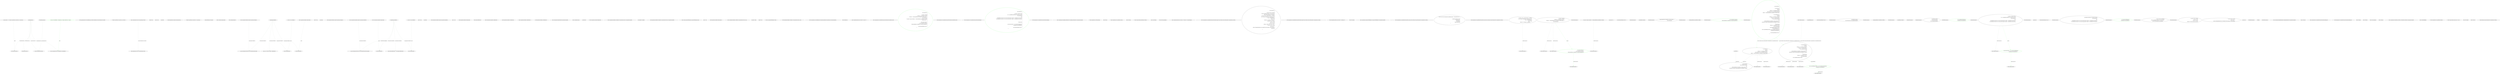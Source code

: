 digraph  {
m1_3 [cluster="CommandLine.Tests.CultureInfoExtensions.MakeCultureHandlers(System.Globalization.CultureInfo)", file="SentenceBuilder.cs", label="Action resetter = () => Thread.CurrentThread.CurrentCulture = currentCulutre", span="26-26"];
m1_4 [cluster="CommandLine.Tests.CultureInfoExtensions.MakeCultureHandlers(System.Globalization.CultureInfo)", color=green, community=0, file="SentenceBuilder.cs", label="return new CultureHandlers { ChangeCulture = changer, ResetCulture = resetter };", prediction=0, span="28-28"];
m1_5 [cluster="CommandLine.Tests.CultureInfoExtensions.MakeCultureHandlers(System.Globalization.CultureInfo)", file="SentenceBuilder.cs", label="Exit CommandLine.Tests.CultureInfoExtensions.MakeCultureHandlers(System.Globalization.CultureInfo)", span="20-20"];
m1_6 [cluster="CommandLine.Tests.CultureHandlers.CultureHandlers()", file="SentenceBuilder.cs", label="Entry CommandLine.Tests.CultureHandlers.CultureHandlers()", span="12-12"];
m1_7 [cluster="lambda expression", file="SentenceBuilder.cs", label="Entry lambda expression", span="24-24"];
m1_8 [cluster="lambda expression", file="SentenceBuilder.cs", label="Thread.CurrentThread.CurrentCulture = newCulture", span="24-24"];
m1_0 [cluster="CommandLine.Error.Error(CommandLine.ErrorType)", file="SentenceBuilder.cs", label="Entry CommandLine.Error.Error(CommandLine.ErrorType)", span="65-65"];
m1_1 [cluster="CommandLine.Error.Error(CommandLine.ErrorType)", file="SentenceBuilder.cs", label="this.tag = tag", span="67-67"];
m1_2 [cluster="CommandLine.Error.Error(CommandLine.ErrorType)", file="SentenceBuilder.cs", label="Exit CommandLine.Error.Error(CommandLine.ErrorType)", span="65-65"];
m1_9 [cluster="lambda expression", file="SentenceBuilder.cs", label="Exit lambda expression", span="24-24"];
m1_15 [cluster="CommandLine.Error.Equals(CommandLine.Error)", file="SentenceBuilder.cs", label="other == null", span="110-110"];
m1_17 [cluster="CommandLine.Error.Equals(CommandLine.Error)", file="SentenceBuilder.cs", label="return this.Tag.Equals(other.Tag);", span="115-115"];
m1_16 [cluster="CommandLine.Error.Equals(CommandLine.Error)", file="SentenceBuilder.cs", label="return false;", span="112-112"];
m1_18 [cluster="CommandLine.Error.Equals(CommandLine.Error)", file="SentenceBuilder.cs", label="Exit CommandLine.Error.Equals(CommandLine.Error)", span="108-108"];
m1_11 [cluster="lambda expression", file="SentenceBuilder.cs", label="Thread.CurrentThread.CurrentCulture = currentCulutre", span="26-26"];
m1_12 [cluster="lambda expression", file="SentenceBuilder.cs", label="Exit lambda expression", span="26-26"];
m1_13 [cluster="CommandLine.Error.GetHashCode()", file="SentenceBuilder.cs", label="System.Globalization.CultureInfo", span=""];
m1_19 [cluster="System.Enum.Equals(object)", file="SentenceBuilder.cs", label="Entry System.Enum.Equals(object)", span="0-0"];
m1_10 [cluster="object.Equals(object)", file="SentenceBuilder.cs", label="Entry object.Equals(object)", span="0-0"];
m1_32 [cluster="CommandLine.TokenError.Equals(CommandLine.TokenError)", file="SentenceBuilder.cs", label="Entry CommandLine.TokenError.Equals(CommandLine.TokenError)", span="172-172"];
m1_37 [cluster="CommandLine.TokenError.Equals(CommandLine.TokenError)", file="SentenceBuilder.cs", label="other == null", span="174-174"];
m1_39 [cluster="CommandLine.TokenError.Equals(CommandLine.TokenError)", file="SentenceBuilder.cs", label="return this.Tag.Equals(other.Tag) && this.Token.Equals(other.Token);", span="179-179"];
m1_38 [cluster="CommandLine.TokenError.Equals(CommandLine.TokenError)", file="SentenceBuilder.cs", label="return false;", span="176-176"];
m1_40 [cluster="CommandLine.TokenError.Equals(CommandLine.TokenError)", file="SentenceBuilder.cs", label="Exit CommandLine.TokenError.Equals(CommandLine.TokenError)", span="172-172"];
m1_53 [cluster="CommandLine.NamedError.Equals(CommandLine.NamedError)", file="SentenceBuilder.cs", label="Entry CommandLine.NamedError.Equals(CommandLine.NamedError)", span="245-245"];
m1_58 [cluster="CommandLine.NamedError.Equals(CommandLine.NamedError)", file="SentenceBuilder.cs", label="other == null", span="247-247"];
m1_60 [cluster="CommandLine.NamedError.Equals(CommandLine.NamedError)", file="SentenceBuilder.cs", label="return this.Tag.Equals(other.Tag) && this.NameInfo.Equals(other.NameInfo);", span="252-252"];
m1_59 [cluster="CommandLine.NamedError.Equals(CommandLine.NamedError)", file="SentenceBuilder.cs", label="return false;", span="249-249"];
m1_61 [cluster="CommandLine.NamedError.Equals(CommandLine.NamedError)", file="SentenceBuilder.cs", label="Exit CommandLine.NamedError.Equals(CommandLine.NamedError)", span="245-245"];
m1_26 [cluster="CommandLine.TokenError.Equals(object)", file="SentenceBuilder.cs", label="Entry CommandLine.TokenError.Equals(object)", span="147-147"];
m1_30 [cluster="CommandLine.TokenError.Equals(object)", file="SentenceBuilder.cs", label="return base.Equals(obj);", span="155-155"];
m1_27 [cluster="CommandLine.TokenError.Equals(object)", file="SentenceBuilder.cs", label="var other = obj as TokenError", span="149-149"];
m1_28 [cluster="CommandLine.TokenError.Equals(object)", file="SentenceBuilder.cs", label="other != null", span="150-150"];
m1_29 [cluster="CommandLine.TokenError.Equals(object)", file="SentenceBuilder.cs", label="return this.Equals(other);", span="152-152"];
m1_31 [cluster="CommandLine.TokenError.Equals(object)", file="SentenceBuilder.cs", label="Exit CommandLine.TokenError.Equals(object)", span="147-147"];
m1_36 [cluster="object.GetHashCode()", file="SentenceBuilder.cs", label="Entry object.GetHashCode()", span="0-0"];
m1_54 [cluster="CommandLine.NamedError.GetHashCode()", file="SentenceBuilder.cs", label="Entry CommandLine.NamedError.GetHashCode()", span="235-235"];
m1_55 [cluster="CommandLine.NamedError.GetHashCode()", file="SentenceBuilder.cs", label="return this.Tag.GetHashCode() ^ this.NameInfo.GetHashCode();", span="237-237"];
m1_56 [cluster="CommandLine.NamedError.GetHashCode()", file="SentenceBuilder.cs", label="Exit CommandLine.NamedError.GetHashCode()", span="235-235"];
m1_33 [cluster="CommandLine.TokenError.GetHashCode()", file="SentenceBuilder.cs", label="Entry CommandLine.TokenError.GetHashCode()", span="162-162"];
m1_34 [cluster="CommandLine.TokenError.GetHashCode()", file="SentenceBuilder.cs", label="return new { this.Tag, this.Token }.GetHashCode();", span="164-164"];
m1_35 [cluster="CommandLine.TokenError.GetHashCode()", file="SentenceBuilder.cs", label="Exit CommandLine.TokenError.GetHashCode()", span="162-162"];
m1_62 [cluster="CommandLine.NameInfo.Equals(CommandLine.NameInfo)", file="SentenceBuilder.cs", label="Entry CommandLine.NameInfo.Equals(CommandLine.NameInfo)", span="108-108"];
m1_41 [cluster="string.Equals(string)", file="SentenceBuilder.cs", label="Entry string.Equals(string)", span="0-0"];
m1_14 [cluster="System.Enum.GetHashCode()", file="SentenceBuilder.cs", label=currentCulutre, span=""];
m1_57 [cluster="CommandLine.NameInfo.GetHashCode()", file="SentenceBuilder.cs", label="Entry CommandLine.NameInfo.GetHashCode()", span="98-98"];
m1_44 [cluster="CommandLine.NamedError.NamedError(CommandLine.ErrorType, CommandLine.NameInfo)", file="SentenceBuilder.cs", label="Entry CommandLine.NamedError.NamedError(CommandLine.ErrorType, CommandLine.NameInfo)", span="201-201"];
m1_45 [cluster="CommandLine.NamedError.NamedError(CommandLine.ErrorType, CommandLine.NameInfo)", file="SentenceBuilder.cs", label="this.nameInfo = nameInfo", span="204-204"];
m1_46 [cluster="CommandLine.NamedError.NamedError(CommandLine.ErrorType, CommandLine.NameInfo)", file="SentenceBuilder.cs", label="Exit CommandLine.NamedError.NamedError(CommandLine.ErrorType, CommandLine.NameInfo)", span="201-201"];
m1_25 [cluster="System.ArgumentNullException.ArgumentNullException(string)", file="SentenceBuilder.cs", label="Entry System.ArgumentNullException.ArgumentNullException(string)", span="0-0"];
m1_47 [cluster="CommandLine.NamedError.Equals(object)", file="SentenceBuilder.cs", label="Entry CommandLine.NamedError.Equals(object)", span="220-220"];
m1_51 [cluster="CommandLine.NamedError.Equals(object)", file="SentenceBuilder.cs", label="return base.Equals(obj);", span="228-228"];
m1_48 [cluster="CommandLine.NamedError.Equals(object)", file="SentenceBuilder.cs", label="var other = obj as NamedError", span="222-222"];
m1_49 [cluster="CommandLine.NamedError.Equals(object)", file="SentenceBuilder.cs", label="other != null", span="223-223"];
m1_50 [cluster="CommandLine.NamedError.Equals(object)", file="SentenceBuilder.cs", label="return this.Equals(other);", span="225-225"];
m1_52 [cluster="CommandLine.NamedError.Equals(object)", file="SentenceBuilder.cs", label="Exit CommandLine.NamedError.Equals(object)", span="220-220"];
m1_20 [cluster="CommandLine.TokenError.TokenError(CommandLine.ErrorType, string)", file="SentenceBuilder.cs", label="Entry CommandLine.TokenError.TokenError(CommandLine.ErrorType, string)", span="126-126"];
m1_23 [cluster="CommandLine.TokenError.TokenError(CommandLine.ErrorType, string)", file="SentenceBuilder.cs", label="this.token = token", span="131-131"];
m1_21 [cluster="CommandLine.TokenError.TokenError(CommandLine.ErrorType, string)", file="SentenceBuilder.cs", label="token == null", span="129-129"];
m1_22 [cluster="CommandLine.TokenError.TokenError(CommandLine.ErrorType, string)", file="SentenceBuilder.cs", label="throw new ArgumentNullException(''token'');", span="129-129"];
m1_24 [cluster="CommandLine.TokenError.TokenError(CommandLine.ErrorType, string)", file="SentenceBuilder.cs", label="Exit CommandLine.TokenError.TokenError(CommandLine.ErrorType, string)", span="126-126"];
m1_86 [file="SentenceBuilder.cs", label="CommandLine.Error", span=""];
m1_87 [file="SentenceBuilder.cs", label="CommandLine.TokenError", span=""];
m1_88 [file="SentenceBuilder.cs", label="CommandLine.NamedError", span=""];
m3_37 [cluster="CommandLine.Core.NameExtensions.FromOptionSpecification(CommandLine.Core.OptionSpecification)", file="SpecificationPropertyRules.cs", label="Entry CommandLine.Core.NameExtensions.FromOptionSpecification(CommandLine.Core.OptionSpecification)", span="15-15"];
m3_103 [cluster="NameInfo.cstr", file="SpecificationPropertyRules.cs", label="Entry NameInfo.cstr", span=""];
m3_53 [cluster="CommandLine.Infrastructure.Maybe<T>.IsJust<T>()", file="SpecificationPropertyRules.cs", label="Entry CommandLine.Infrastructure.Maybe<T>.IsJust<T>()", span="149-149"];
m3_4 [cluster="CommandLine.Core.SpecificationPropertyRules.EnforceMutuallyExclusiveSet()", file="SpecificationPropertyRules.cs", label="Entry CommandLine.Core.SpecificationPropertyRules.EnforceMutuallyExclusiveSet()", span="24-24"];
m3_8 [cluster="CommandLine.Core.SpecificationPropertyRules.EnforceMutuallyExclusiveSet()", color=green, community=0, file="SpecificationPropertyRules.cs", label="return specProps =>\r\n                {\r\n                    var options = specProps\r\n                            .Where(sp => sp.Specification.IsOption())\r\n                            .Where(sp => ((OptionSpecification)sp.Specification).SetName.Length > 0\r\n                                   && sp.Value.IsJust());\r\n                    var groups = options.GroupBy(g => ((OptionSpecification)g.Specification).SetName);\r\n                    if (groups.Count() > 1)\r\n                    {\r\n                        return options.Select(s =>\r\n                            new MutuallyExclusiveSetError(\r\n                                ((OptionSpecification)s.Specification).FromOptionSpecification()));\r\n                    }\r\n                    return Enumerable.Empty<Error>();\r\n                };", prediction=1, span="26-40"];
m3_9 [cluster="CommandLine.Core.SpecificationPropertyRules.EnforceMutuallyExclusiveSet()", file="SpecificationPropertyRules.cs", label="Exit CommandLine.Core.SpecificationPropertyRules.EnforceMutuallyExclusiveSet()", span="24-24"];
m3_6 [cluster="CommandLine.Core.SpecificationPropertyRules.EnforceRange()", file="SpecificationPropertyRules.cs", label="Entry CommandLine.Core.SpecificationPropertyRules.EnforceRange()", span="74-74"];
m3_75 [cluster="CommandLine.Core.SpecificationPropertyRules.EnforceRange()", color=green, community=0, file="SpecificationPropertyRules.cs", label="return specProps =>\r\n                {\r\n                    var options = specProps.Where(\r\n                        sp => sp.Specification.TargetType == TargetType.Sequence\r\n                        && sp.Value.IsJust()\r\n                        && (\r\n                            (sp.Specification.Min.IsJust() && ((Array)sp.Value.FromJust()).Length < sp.Specification.Min.FromJust())\r\n                            || (sp.Specification.Max.IsJust() && ((Array)sp.Value.FromJust()).Length > sp.Specification.Max.FromJust())\r\n                        )\r\n                    );\r\n                    if (options.Any())\r\n                    {\r\n                        return options.Select(s => new SequenceOutOfRangeError(\r\n                            s.Specification.FromSpecification()));\r\n                    }\r\n                    return Enumerable.Empty<Error>();\r\n                };", prediction=2, span="76-92"];
m3_76 [cluster="CommandLine.Core.SpecificationPropertyRules.EnforceRange()", file="SpecificationPropertyRules.cs", label="Exit CommandLine.Core.SpecificationPropertyRules.EnforceRange()", span="74-74"];
m3_73 [cluster="CommandLine.MissingRequiredOptionError.MissingRequiredOptionError(CommandLine.NameInfo)", file="SpecificationPropertyRules.cs", label="Entry CommandLine.MissingRequiredOptionError.MissingRequiredOptionError(CommandLine.NameInfo)", span="291-291"];
m3_107 [cluster="CommandLine.Core.Token.IsName()", file="SpecificationPropertyRules.cs", label="Entry CommandLine.Core.Token.IsName()", span="68-68"];
m3_49 [cluster="Unk.Any", file="SpecificationPropertyRules.cs", label="Entry Unk.Any", span=""];
m3_68 [cluster="CommandLine.Core.Specification.IsValue()", file="SpecificationPropertyRules.cs", label="Entry CommandLine.Core.Specification.IsValue()", span="15-15"];
m3_17 [cluster="Unk.Where", file="SpecificationPropertyRules.cs", label="Entry Unk.Where", span=""];
m3_21 [cluster="System.Linq.Enumerable.Empty<TResult>()", file="SpecificationPropertyRules.cs", label="Entry System.Linq.Enumerable.Empty<TResult>()", span="0-0"];
m3_63 [cluster="Unk.IsNothing", file="SpecificationPropertyRules.cs", label="Entry Unk.IsNothing", span=""];
m3_74 [cluster="Unk.FromSpecification", file="SpecificationPropertyRules.cs", label="Entry Unk.FromSpecification", span=""];
m3_86 [cluster="CommandLine.Infrastructure.Maybe<T>.FromJust<T>(System.Exception)", file="SpecificationPropertyRules.cs", label="Entry CommandLine.Infrastructure.Maybe<T>.FromJust<T>(System.Exception)", span="134-134"];
m3_7 [cluster="CommandLine.Core.SpecificationPropertyRules.EnforceSingle(System.Collections.Generic.IEnumerable<CommandLine.Core.Token>)", file="SpecificationPropertyRules.cs", label="Entry CommandLine.Core.SpecificationPropertyRules.EnforceSingle(System.Collections.Generic.IEnumerable<CommandLine.Core.Token>)", span="95-95"];
m3_91 [cluster="CommandLine.Core.SpecificationPropertyRules.EnforceSingle(System.Collections.Generic.IEnumerable<CommandLine.Core.Token>)", file="SpecificationPropertyRules.cs", label="return specProps =>\r\n                {\r\n                    var specs = from sp in specProps\r\n                                where sp.Specification.IsOption() && sp.Value.IsJust()\r\n                                select (OptionSpecification)sp.Specification;\r\n                    var options = from t in tokens.Where(t => t.IsName())\r\n                                  join o in specs on t.Text equals o.UniqueName() into to\r\n                                  from o in to.DefaultIfEmpty()\r\n                                  where o != null\r\n                                  select new { o.ShortName, o.LongName };\r\n                    var groups = from x in options\r\n                                 group x by x into g\r\n                                 let count = g.Count()\r\n                                 select new { Value = g.Key, Count = count };\r\n                    var errors = from y in groups\r\n                                 where y.Count > 1\r\n                                 select new RepeatedOptionError(new NameInfo(y.Value.ShortName, y.Value.LongName));\r\n                    return errors;\r\n                };", span="97-115"];
m3_92 [cluster="CommandLine.Core.SpecificationPropertyRules.EnforceSingle(System.Collections.Generic.IEnumerable<CommandLine.Core.Token>)", file="SpecificationPropertyRules.cs", label="Exit CommandLine.Core.SpecificationPropertyRules.EnforceSingle(System.Collections.Generic.IEnumerable<CommandLine.Core.Token>)", span="95-95"];
m3_69 [cluster="CommandLine.Infrastructure.Maybe<T>.IsNothing<T>()", file="SpecificationPropertyRules.cs", label="Entry CommandLine.Infrastructure.Maybe<T>.IsNothing<T>()", span="144-144"];
m3_64 [cluster="Unk.Contains", file="SpecificationPropertyRules.cs", label="Entry Unk.Contains", span=""];
m3_90 [cluster="CommandLine.SequenceOutOfRangeError.SequenceOutOfRangeError(CommandLine.NameInfo)", file="SpecificationPropertyRules.cs", label="Entry CommandLine.SequenceOutOfRangeError.SequenceOutOfRangeError(CommandLine.NameInfo)", span="324-324"];
m3_0 [cluster="CommandLine.Core.SpecificationPropertyRules.Lookup(System.Collections.Generic.IEnumerable<CommandLine.Core.Token>)", file="SpecificationPropertyRules.cs", label="Entry CommandLine.Core.SpecificationPropertyRules.Lookup(System.Collections.Generic.IEnumerable<CommandLine.Core.Token>)", span="12-12"];
m3_1 [cluster="CommandLine.Core.SpecificationPropertyRules.Lookup(System.Collections.Generic.IEnumerable<CommandLine.Core.Token>)", file="SpecificationPropertyRules.cs", label="return new List<Func<IEnumerable<SpecificationProperty>, IEnumerable<Error>>>\r\n                {\r\n                    EnforceMutuallyExclusiveSet(),\r\n                    EnforceRequired(),\r\n                    EnforceRange(),\r\n                    EnforceSingle(tokens)\r\n                };", span="15-21"];
m3_2 [cluster="CommandLine.Core.SpecificationPropertyRules.Lookup(System.Collections.Generic.IEnumerable<CommandLine.Core.Token>)", file="SpecificationPropertyRules.cs", label="Exit CommandLine.Core.SpecificationPropertyRules.Lookup(System.Collections.Generic.IEnumerable<CommandLine.Core.Token>)", span="12-12"];
m3_104 [cluster="lambda expression", file="SpecificationPropertyRules.cs", label="Entry lambda expression", span="102-102"];
m3_11 [cluster="lambda expression", file="SpecificationPropertyRules.cs", label="var options = specProps\r\n                            .Where(sp => sp.Specification.IsOption())\r\n                            .Where(sp => ((OptionSpecification)sp.Specification).SetName.Length > 0\r\n                                   && sp.Value.IsJust())", span="28-31"];
m3_10 [cluster="lambda expression", file="SpecificationPropertyRules.cs", label="Entry lambda expression", span="26-40"];
m3_12 [cluster="lambda expression", file="SpecificationPropertyRules.cs", label="var groups = options.GroupBy(g => ((OptionSpecification)g.Specification).SetName)", span="32-32"];
m3_22 [cluster="lambda expression", file="SpecificationPropertyRules.cs", label="Entry lambda expression", span="29-29"];
m3_26 [cluster="lambda expression", file="SpecificationPropertyRules.cs", label="Entry lambda expression", span="30-31"];
m3_14 [cluster="lambda expression", color=green, community=0, file="SpecificationPropertyRules.cs", label="return options.Select(s =>\r\n                            new MutuallyExclusiveSetError(\r\n                                ((OptionSpecification)s.Specification).FromOptionSpecification()));", prediction=3, span="35-37"];
m3_13 [cluster="lambda expression", file="SpecificationPropertyRules.cs", label="groups.Count() > 1", span="33-33"];
m3_30 [cluster="lambda expression", file="SpecificationPropertyRules.cs", label="Entry lambda expression", span="32-32"];
m3_15 [cluster="lambda expression", file="SpecificationPropertyRules.cs", label="return Enumerable.Empty<Error>();", span="39-39"];
m3_16 [cluster="lambda expression", file="SpecificationPropertyRules.cs", label="Exit lambda expression", span="26-40"];
m3_33 [cluster="lambda expression", file="SpecificationPropertyRules.cs", label="Entry lambda expression", span="35-37"];
m3_23 [cluster="lambda expression", file="SpecificationPropertyRules.cs", label="sp.Specification.IsOption()", span="29-29"];
m3_24 [cluster="lambda expression", file="SpecificationPropertyRules.cs", label="Exit lambda expression", span="29-29"];
m3_27 [cluster="lambda expression", file="SpecificationPropertyRules.cs", label="((OptionSpecification)sp.Specification).SetName.Length > 0\r\n                                   && sp.Value.IsJust()", span="30-31"];
m3_28 [cluster="lambda expression", file="SpecificationPropertyRules.cs", label="Exit lambda expression", span="30-31"];
m3_31 [cluster="lambda expression", file="SpecificationPropertyRules.cs", label="((OptionSpecification)g.Specification).SetName", span="32-32"];
m3_32 [cluster="lambda expression", file="SpecificationPropertyRules.cs", label="Exit lambda expression", span="32-32"];
m3_34 [cluster="lambda expression", color=green, community=0, file="SpecificationPropertyRules.cs", label="new MutuallyExclusiveSetError(\r\n                                ((OptionSpecification)s.Specification).FromOptionSpecification())", prediction=4, span="36-37"];
m3_35 [cluster="lambda expression", file="SpecificationPropertyRules.cs", label="Exit lambda expression", span="35-37"];
m3_41 [cluster="lambda expression", file="SpecificationPropertyRules.cs", label="var setsWithTrue =\r\n                    specProps\r\n                        .Where(sp => sp.Specification.IsOption()\r\n                            && sp.Value.IsJust() && sp.Specification.Required)\r\n                        .Select(s => ((OptionSpecification)s.Specification).SetName).ToList()", span="47-51"];
m3_42 [cluster="lambda expression", file="SpecificationPropertyRules.cs", label="var requiredButEmpty =\r\n                    specProps\r\n                        .Where(sp => sp.Specification.IsOption())\r\n                        .Where(sp => sp.Value.IsNothing()\r\n                            && sp.Specification.Required\r\n                            && (\r\n                                ((OptionSpecification)sp.Specification).SetName.Length == 0 ||\r\n                                !setsWithTrue.Contains(((OptionSpecification)sp.Specification).SetName)\r\n                            ))                          \r\n                    .Concat(specProps\r\n                        .Where(sp => sp.Specification.IsValue()\r\n                            && sp.Value.IsNothing()\r\n                            && sp.Specification.Required)).ToList()", span="53-65"];
m3_40 [cluster="lambda expression", file="SpecificationPropertyRules.cs", label="Entry lambda expression", span="45-71"];
m3_50 [cluster="lambda expression", file="SpecificationPropertyRules.cs", label="Entry lambda expression", span="49-50"];
m3_54 [cluster="lambda expression", file="SpecificationPropertyRules.cs", label="Entry lambda expression", span="51-51"];
m3_61 [cluster="lambda expression", file="SpecificationPropertyRules.cs", label="sp.Value.IsNothing()\r\n                            && sp.Specification.Required\r\n                            && (\r\n                                ((OptionSpecification)sp.Specification).SetName.Length == 0 ||\r\n                                !setsWithTrue.Contains(((OptionSpecification)sp.Specification).SetName)\r\n                            )", span="56-61"];
m3_43 [cluster="lambda expression", file="SpecificationPropertyRules.cs", label="requiredButEmpty.Any()", span="66-66"];
m3_57 [cluster="lambda expression", file="SpecificationPropertyRules.cs", label="Entry lambda expression", span="55-55"];
m3_60 [cluster="lambda expression", file="SpecificationPropertyRules.cs", label="Entry lambda expression", span="56-61"];
m3_65 [cluster="lambda expression", file="SpecificationPropertyRules.cs", label="Entry lambda expression", span="63-65"];
m3_44 [cluster="lambda expression", color=green, community=0, file="SpecificationPropertyRules.cs", label="return requiredButEmpty.Select(s =>new MissingRequiredOptionError(\r\n                            s.Specification.FromSpecification()));", prediction=5, span="67-68"];
m3_45 [cluster="lambda expression", file="SpecificationPropertyRules.cs", label="return Enumerable.Empty<Error>();", span="70-70"];
m3_46 [cluster="lambda expression", file="SpecificationPropertyRules.cs", label="Exit lambda expression", span="45-71"];
m3_70 [cluster="lambda expression", file="SpecificationPropertyRules.cs", label="Entry lambda expression", span="67-68"];
m3_51 [cluster="lambda expression", file="SpecificationPropertyRules.cs", label="sp.Specification.IsOption()\r\n                            && sp.Value.IsJust() && sp.Specification.Required", span="49-50"];
m3_52 [cluster="lambda expression", file="SpecificationPropertyRules.cs", label="Exit lambda expression", span="49-50"];
m3_55 [cluster="lambda expression", file="SpecificationPropertyRules.cs", label="((OptionSpecification)s.Specification).SetName", span="51-51"];
m3_56 [cluster="lambda expression", file="SpecificationPropertyRules.cs", label="Exit lambda expression", span="51-51"];
m3_58 [cluster="lambda expression", file="SpecificationPropertyRules.cs", label="sp.Specification.IsOption()", span="55-55"];
m3_59 [cluster="lambda expression", file="SpecificationPropertyRules.cs", label="Exit lambda expression", span="55-55"];
m3_62 [cluster="lambda expression", file="SpecificationPropertyRules.cs", label="Exit lambda expression", span="56-61"];
m3_66 [cluster="lambda expression", file="SpecificationPropertyRules.cs", label="sp.Specification.IsValue()\r\n                            && sp.Value.IsNothing()\r\n                            && sp.Specification.Required", span="63-65"];
m3_67 [cluster="lambda expression", file="SpecificationPropertyRules.cs", label="Exit lambda expression", span="63-65"];
m3_71 [cluster="lambda expression", color=green, community=0, file="SpecificationPropertyRules.cs", label="new MissingRequiredOptionError(\r\n                            s.Specification.FromSpecification())", prediction=6, span="67-68"];
m3_72 [cluster="lambda expression", file="SpecificationPropertyRules.cs", label="Exit lambda expression", span="67-68"];
m3_78 [cluster="lambda expression", file="SpecificationPropertyRules.cs", label="var options = specProps.Where(\r\n                        sp => sp.Specification.TargetType == TargetType.Sequence\r\n                        && sp.Value.IsJust()\r\n                        && (\r\n                            (sp.Specification.Min.IsJust() && ((Array)sp.Value.FromJust()).Length < sp.Specification.Min.FromJust())\r\n                            || (sp.Specification.Max.IsJust() && ((Array)sp.Value.FromJust()).Length > sp.Specification.Max.FromJust())\r\n                        )\r\n                    )", span="78-85"];
m3_77 [cluster="lambda expression", file="SpecificationPropertyRules.cs", label="Entry lambda expression", span="76-92"];
m3_79 [cluster="lambda expression", file="SpecificationPropertyRules.cs", label="options.Any()", span="86-86"];
m3_83 [cluster="lambda expression", file="SpecificationPropertyRules.cs", label="Entry lambda expression", span="79-84"];
m3_80 [cluster="lambda expression", color=green, community=0, file="SpecificationPropertyRules.cs", label="return options.Select(s => new SequenceOutOfRangeError(\r\n                            s.Specification.FromSpecification()));", prediction=7, span="88-89"];
m3_81 [cluster="lambda expression", file="SpecificationPropertyRules.cs", label="return Enumerable.Empty<Error>();", span="91-91"];
m3_82 [cluster="lambda expression", file="SpecificationPropertyRules.cs", label="Exit lambda expression", span="76-92"];
m3_87 [cluster="lambda expression", file="SpecificationPropertyRules.cs", label="Entry lambda expression", span="88-89"];
m3_84 [cluster="lambda expression", file="SpecificationPropertyRules.cs", label="sp.Specification.TargetType == TargetType.Sequence\r\n                        && sp.Value.IsJust()\r\n                        && (\r\n                            (sp.Specification.Min.IsJust() && ((Array)sp.Value.FromJust()).Length < sp.Specification.Min.FromJust())\r\n                            || (sp.Specification.Max.IsJust() && ((Array)sp.Value.FromJust()).Length > sp.Specification.Max.FromJust())\r\n                        )", span="79-84"];
m3_85 [cluster="lambda expression", file="SpecificationPropertyRules.cs", label="Exit lambda expression", span="79-84"];
m3_88 [cluster="lambda expression", color=green, community=0, file="SpecificationPropertyRules.cs", label="new SequenceOutOfRangeError(\r\n                            s.Specification.FromSpecification())", prediction=8, span="88-89"];
m3_89 [cluster="lambda expression", file="SpecificationPropertyRules.cs", label="Exit lambda expression", span="88-89"];
m3_95 [cluster="lambda expression", file="SpecificationPropertyRules.cs", label="var options = from t in tokens.Where(t => t.IsName())\r\n                                  join o in specs on t.Text equals o.UniqueName() into to\r\n                                  from o in to.DefaultIfEmpty()\r\n                                  where o != null\r\n                                  select new { o.ShortName, o.LongName }", span="102-106"];
m3_94 [cluster="lambda expression", file="SpecificationPropertyRules.cs", label="var specs = from sp in specProps\r\n                                where sp.Specification.IsOption() && sp.Value.IsJust()\r\n                                select (OptionSpecification)sp.Specification", span="99-101"];
m3_93 [cluster="lambda expression", file="SpecificationPropertyRules.cs", label="Entry lambda expression", span="97-115"];
m3_96 [cluster="lambda expression", file="SpecificationPropertyRules.cs", label="var groups = from x in options\r\n                                 group x by x into g\r\n                                 let count = g.Count()\r\n                                 select new { Value = g.Key, Count = count }", span="107-110"];
m3_97 [cluster="lambda expression", file="SpecificationPropertyRules.cs", label="var errors = from y in groups\r\n                                 where y.Count > 1\r\n                                 select new RepeatedOptionError(new NameInfo(y.Value.ShortName, y.Value.LongName))", span="111-113"];
m3_98 [cluster="lambda expression", file="SpecificationPropertyRules.cs", label="return errors;", span="114-114"];
m3_99 [cluster="lambda expression", file="SpecificationPropertyRules.cs", label="Exit lambda expression", span="97-115"];
m3_105 [cluster="lambda expression", file="SpecificationPropertyRules.cs", label="t.IsName()", span="102-102"];
m3_106 [cluster="lambda expression", file="SpecificationPropertyRules.cs", label="Exit lambda expression", span="102-102"];
m3_102 [cluster="CommandLine.RepeatedOptionError.RepeatedOptionError(CommandLine.NameInfo)", file="SpecificationPropertyRules.cs", label="Entry CommandLine.RepeatedOptionError.RepeatedOptionError(CommandLine.NameInfo)", span="335-335"];
m3_48 [cluster="Unk.Concat", file="SpecificationPropertyRules.cs", label="Entry Unk.Concat", span=""];
m3_5 [cluster="CommandLine.Core.SpecificationPropertyRules.EnforceRequired()", file="SpecificationPropertyRules.cs", label="Entry CommandLine.Core.SpecificationPropertyRules.EnforceRequired()", span="43-43"];
m3_38 [cluster="CommandLine.Core.SpecificationPropertyRules.EnforceRequired()", color=green, community=0, file="SpecificationPropertyRules.cs", label="return specProps =>\r\n            {\r\n                var setsWithTrue =\r\n                    specProps\r\n                        .Where(sp => sp.Specification.IsOption()\r\n                            && sp.Value.IsJust() && sp.Specification.Required)\r\n                        .Select(s => ((OptionSpecification)s.Specification).SetName).ToList();\r\n                \r\n                var requiredButEmpty =\r\n                    specProps\r\n                        .Where(sp => sp.Specification.IsOption())\r\n                        .Where(sp => sp.Value.IsNothing()\r\n                            && sp.Specification.Required\r\n                            && (\r\n                                ((OptionSpecification)sp.Specification).SetName.Length == 0 ||\r\n                                !setsWithTrue.Contains(((OptionSpecification)sp.Specification).SetName)\r\n                            ))                          \r\n                    .Concat(specProps\r\n                        .Where(sp => sp.Specification.IsValue()\r\n                            && sp.Value.IsNothing()\r\n                            && sp.Specification.Required)).ToList();\r\n                    if (requiredButEmpty.Any()) {\r\n                        return requiredButEmpty.Select(s =>new MissingRequiredOptionError(\r\n                            s.Specification.FromSpecification()));\r\n                    }\r\n                    return Enumerable.Empty<Error>();\r\n                };", prediction=9, span="45-71"];
m3_39 [cluster="CommandLine.Core.SpecificationPropertyRules.EnforceRequired()", file="SpecificationPropertyRules.cs", label="Exit CommandLine.Core.SpecificationPropertyRules.EnforceRequired()", span="43-43"];
m3_20 [cluster="Unk.Select", file="SpecificationPropertyRules.cs", label="Entry Unk.Select", span=""];
m3_29 [cluster="Unk.IsJust", file="SpecificationPropertyRules.cs", label="Entry Unk.IsJust", span=""];
m3_100 [cluster="Unk.UniqueName", file="SpecificationPropertyRules.cs", label="Entry Unk.UniqueName", span=""];
m3_47 [cluster="Unk.ToList", file="SpecificationPropertyRules.cs", label="Entry Unk.ToList", span=""];
m3_36 [cluster="CommandLine.MutuallyExclusiveSetError.MutuallyExclusiveSetError(CommandLine.NameInfo)", file="SpecificationPropertyRules.cs", label="Entry CommandLine.MutuallyExclusiveSetError.MutuallyExclusiveSetError(CommandLine.NameInfo)", span="302-302"];
m3_101 [cluster="Unk.DefaultIfEmpty", file="SpecificationPropertyRules.cs", label="Entry Unk.DefaultIfEmpty", span=""];
m3_25 [cluster="CommandLine.Core.Specification.IsOption()", file="SpecificationPropertyRules.cs", label="Entry CommandLine.Core.Specification.IsOption()", span="10-10"];
m3_3 [cluster="System.Collections.Generic.List<T>.List()", file="SpecificationPropertyRules.cs", label="Entry System.Collections.Generic.List<T>.List()", span="0-0"];
m3_18 [cluster="Unk.GroupBy", file="SpecificationPropertyRules.cs", label="Entry Unk.GroupBy", span=""];
m3_19 [cluster="Unk.Count", file="SpecificationPropertyRules.cs", label="Entry Unk.Count", span=""];
m3_108 [file="SpecificationPropertyRules.cs", label=setsWithTrue, span=""];
m3_109 [file="SpecificationPropertyRules.cs", label="System.Collections.Generic.IEnumerable<CommandLine.Core.Token>", span=""];
m1_3 -> m1_7  [color=darkseagreen4, key=1, label=object, style=dashed];
m1_4 -> m1_6  [color=green, key=1, label=other, style=dashed];
m1_0 -> m1_2  [color=darkseagreen4, key=1, label="System.Globalization.CultureInfo", style=dashed];
m1_9 -> m1_17  [color=darkseagreen4, key=1, label="CommandLine.Error", style=dashed];
m1_32 -> m1_39  [color=darkseagreen4, key=1, label="CommandLine.TokenError", style=dashed];
m1_53 -> m1_60  [color=darkseagreen4, key=1, label="CommandLine.NamedError", style=dashed];
m1_26 -> m1_30  [color=darkseagreen4, key=1, label=object, style=dashed];
m1_27 -> m1_29  [color=darkseagreen4, key=1, label=other, style=dashed];
m1_47 -> m1_51  [color=darkseagreen4, key=1, label=object, style=dashed];
m1_48 -> m1_50  [color=darkseagreen4, key=1, label=other, style=dashed];
m1_86 -> m1_6  [color=darkseagreen4, key=1, label="CommandLine.Error", style=dashed];
m1_86 -> m1_7  [color=darkseagreen4, key=1, label="CommandLine.Error", style=dashed];
m1_86 -> m1_17  [color=darkseagreen4, key=1, label="CommandLine.Error", style=dashed];
m1_86 -> m1_12  [color=darkseagreen4, key=1, label="CommandLine.Error", style=dashed];
m1_87 -> m1_30  [color=darkseagreen4, key=1, label="CommandLine.TokenError", style=dashed];
m1_87 -> m1_29  [color=darkseagreen4, key=1, label="CommandLine.TokenError", style=dashed];
m1_87 -> m1_34  [color=darkseagreen4, key=1, label="CommandLine.TokenError", style=dashed];
m1_87 -> m1_39  [color=darkseagreen4, key=1, label="CommandLine.TokenError", style=dashed];
m1_88 -> m1_51  [color=darkseagreen4, key=1, label="CommandLine.NamedError", style=dashed];
m1_88 -> m1_50  [color=darkseagreen4, key=1, label="CommandLine.NamedError", style=dashed];
m1_88 -> m1_55  [color=darkseagreen4, key=1, label="CommandLine.NamedError", style=dashed];
m1_88 -> m1_60  [color=darkseagreen4, key=1, label="CommandLine.NamedError", style=dashed];
m3_11 -> m3_22  [color=darkseagreen4, key=1, label="lambda expression", style=dashed];
m3_11 -> m3_26  [color=darkseagreen4, key=1, label="lambda expression", style=dashed];
m3_11 -> m3_14  [color=green, key=1, label=options, style=dashed];
m3_12 -> m3_30  [color=darkseagreen4, key=1, label="lambda expression", style=dashed];
m3_14 -> m3_33  [color=green, key=1, label="lambda expression", style=dashed];
m3_41 -> m3_50  [color=darkseagreen4, key=1, label="lambda expression", style=dashed];
m3_41 -> m3_54  [color=darkseagreen4, key=1, label="lambda expression", style=dashed];
m3_41 -> m3_61  [color=darkseagreen4, key=1, label=setsWithTrue, style=dashed];
m3_42 -> m3_57  [color=darkseagreen4, key=1, label="lambda expression", style=dashed];
m3_42 -> m3_60  [color=darkseagreen4, key=1, label="lambda expression", style=dashed];
m3_42 -> m3_65  [color=darkseagreen4, key=1, label="lambda expression", style=dashed];
m3_42 -> m3_44  [color=green, key=1, label=requiredButEmpty, style=dashed];
m3_40 -> m3_42  [color=darkseagreen4, key=1, label="System.Collections.Generic.IEnumerable<CommandLine.Core.SpecificationProperty>", style=dashed];
m3_44 -> m3_70  [color=green, key=1, label="lambda expression", style=dashed];
m3_78 -> m3_83  [color=darkseagreen4, key=1, label="lambda expression", style=dashed];
m3_78 -> m3_80  [color=green, key=1, label=options, style=dashed];
m3_80 -> m3_87  [color=green, key=1, label="lambda expression", style=dashed];
m3_95 -> m3_104  [color=darkseagreen4, key=1, label="lambda expression", style=dashed];
m3_38 -> m3_41  [color=green, key=1, label="System.Collections.Generic.IEnumerable<CommandLine.Core.SpecificationProperty>", style=dashed];
m3_38 -> m3_42  [color=green, key=1, label="System.Collections.Generic.IEnumerable<CommandLine.Core.SpecificationProperty>", style=dashed];
m3_108 -> m3_61  [color=darkseagreen4, key=1, label=setsWithTrue, style=dashed];
}
